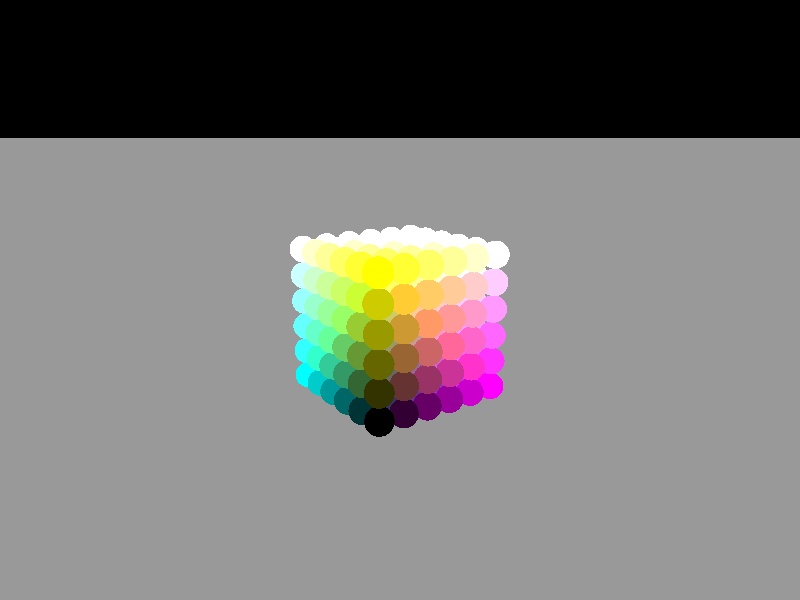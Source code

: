 //--declares----------------------------------

//number of spheres in x-axis
#declare xCount = 6;         
//number of spheres in y-axis
#declare yCount = 6;         
//number of spheres in z-axis
#declare zCount = 6;
//end sphere colour in x-axis
#declare XR = 1;    
#declare XG = 0;
#declare XB = 1;             
//end sphere colour in y-axis
#declare YR = 1;
#declare YG = 1;
#declare YB = 0;             
//end sphere colour in z-axis
#declare ZR = 0;
#declare ZG = 1;
#declare ZB = 1;

//--Do Not Touch!----------------------------

#declare countX = 0;
#declare countY = 0;
#declare countZ = 0;
#declare colourR = 0;
#declare colourG = 0;
#declare colourB = 0;
#declare countRy = 0;
#declare countGy = 0;
#declare countBy = 0;
#declare countRz = 0;
#declare countGz = 0;
#declare countBz = 0;
//Steps for colour change
#declare RXStep = XR/(xCount - 1);
#declare RYStep = YR/(yCount - 1);
#declare RZStep = ZR/(zCount - 1);
#declare GXStep = XG/(xCount - 1);
#declare GYStep = YG/(yCount - 1);
#declare GZStep = ZG/(zCount - 1);
#declare BXStep = XB/(xCount - 1);
#declare BYStep = YB/(yCount - 1);
#declare BZStep = ZB/(zCount - 1);

//--objects----------------------------------

//generates cube of spheres
#while (countZ < zCount)
  #while (countY < yCount)
    #while (countX < xCount)
      sphere {
        <countX, countY, countZ>, .5
        pigment {
          colour rgb <colourR, colourG, colourB>
        }
        finish {
          reflection .4
        }
      }
      //x increments
      #declare colourR = colourR + RXStep;
      #declare colourG = colourG + GXStep;
      #declare colourB = colourB + BXStep;
      #declare countX = countX + 1;
    #end
    //y increments
    #declare countRy = countRy + RYStep;
    #declare colourR = countRy;
    #declare countGy = countGy + GYStep;
    #declare colourG = countGy;
    #declare countBy = countBy + BYStep;
    #declare colourB = countBy;
    #declare countX = 0;
    #declare countY = countY + 1;
  #end
  //z increments
  #declare countRz = countRz + RZStep;
  #declare countRy = countRz;
  #declare colourR = countRy;
  #declare countGz = countGz + GZStep;
  #declare countGy = countGz; 
  #declare colourG = countGy;
  #declare countBz = countBz + BZStep;
  #declare countBy = countBz;
  #declare colourB = countBy;
  #declare countY = 0; 
  #declare countZ = countZ + 1;
#end
plane {
  y, -.5
  pigment {
    colour rgb <.6, .6, .6>
  }
  finish {
    reflection .7
  }
}  

//--lights-----------------------------------

// create a regular point light source
light_source {
  0*x                  // light's position (translated below)
  color rgb <1,1,1>    // light's color
  translate <-20, 20, -20>
}

//--camera-----------------------------------

// perspective (default) camera
camera {
  location  <-10, 9, -15>
  look_at   <3, 3, 3>
  right     x*image_width/image_height
} 